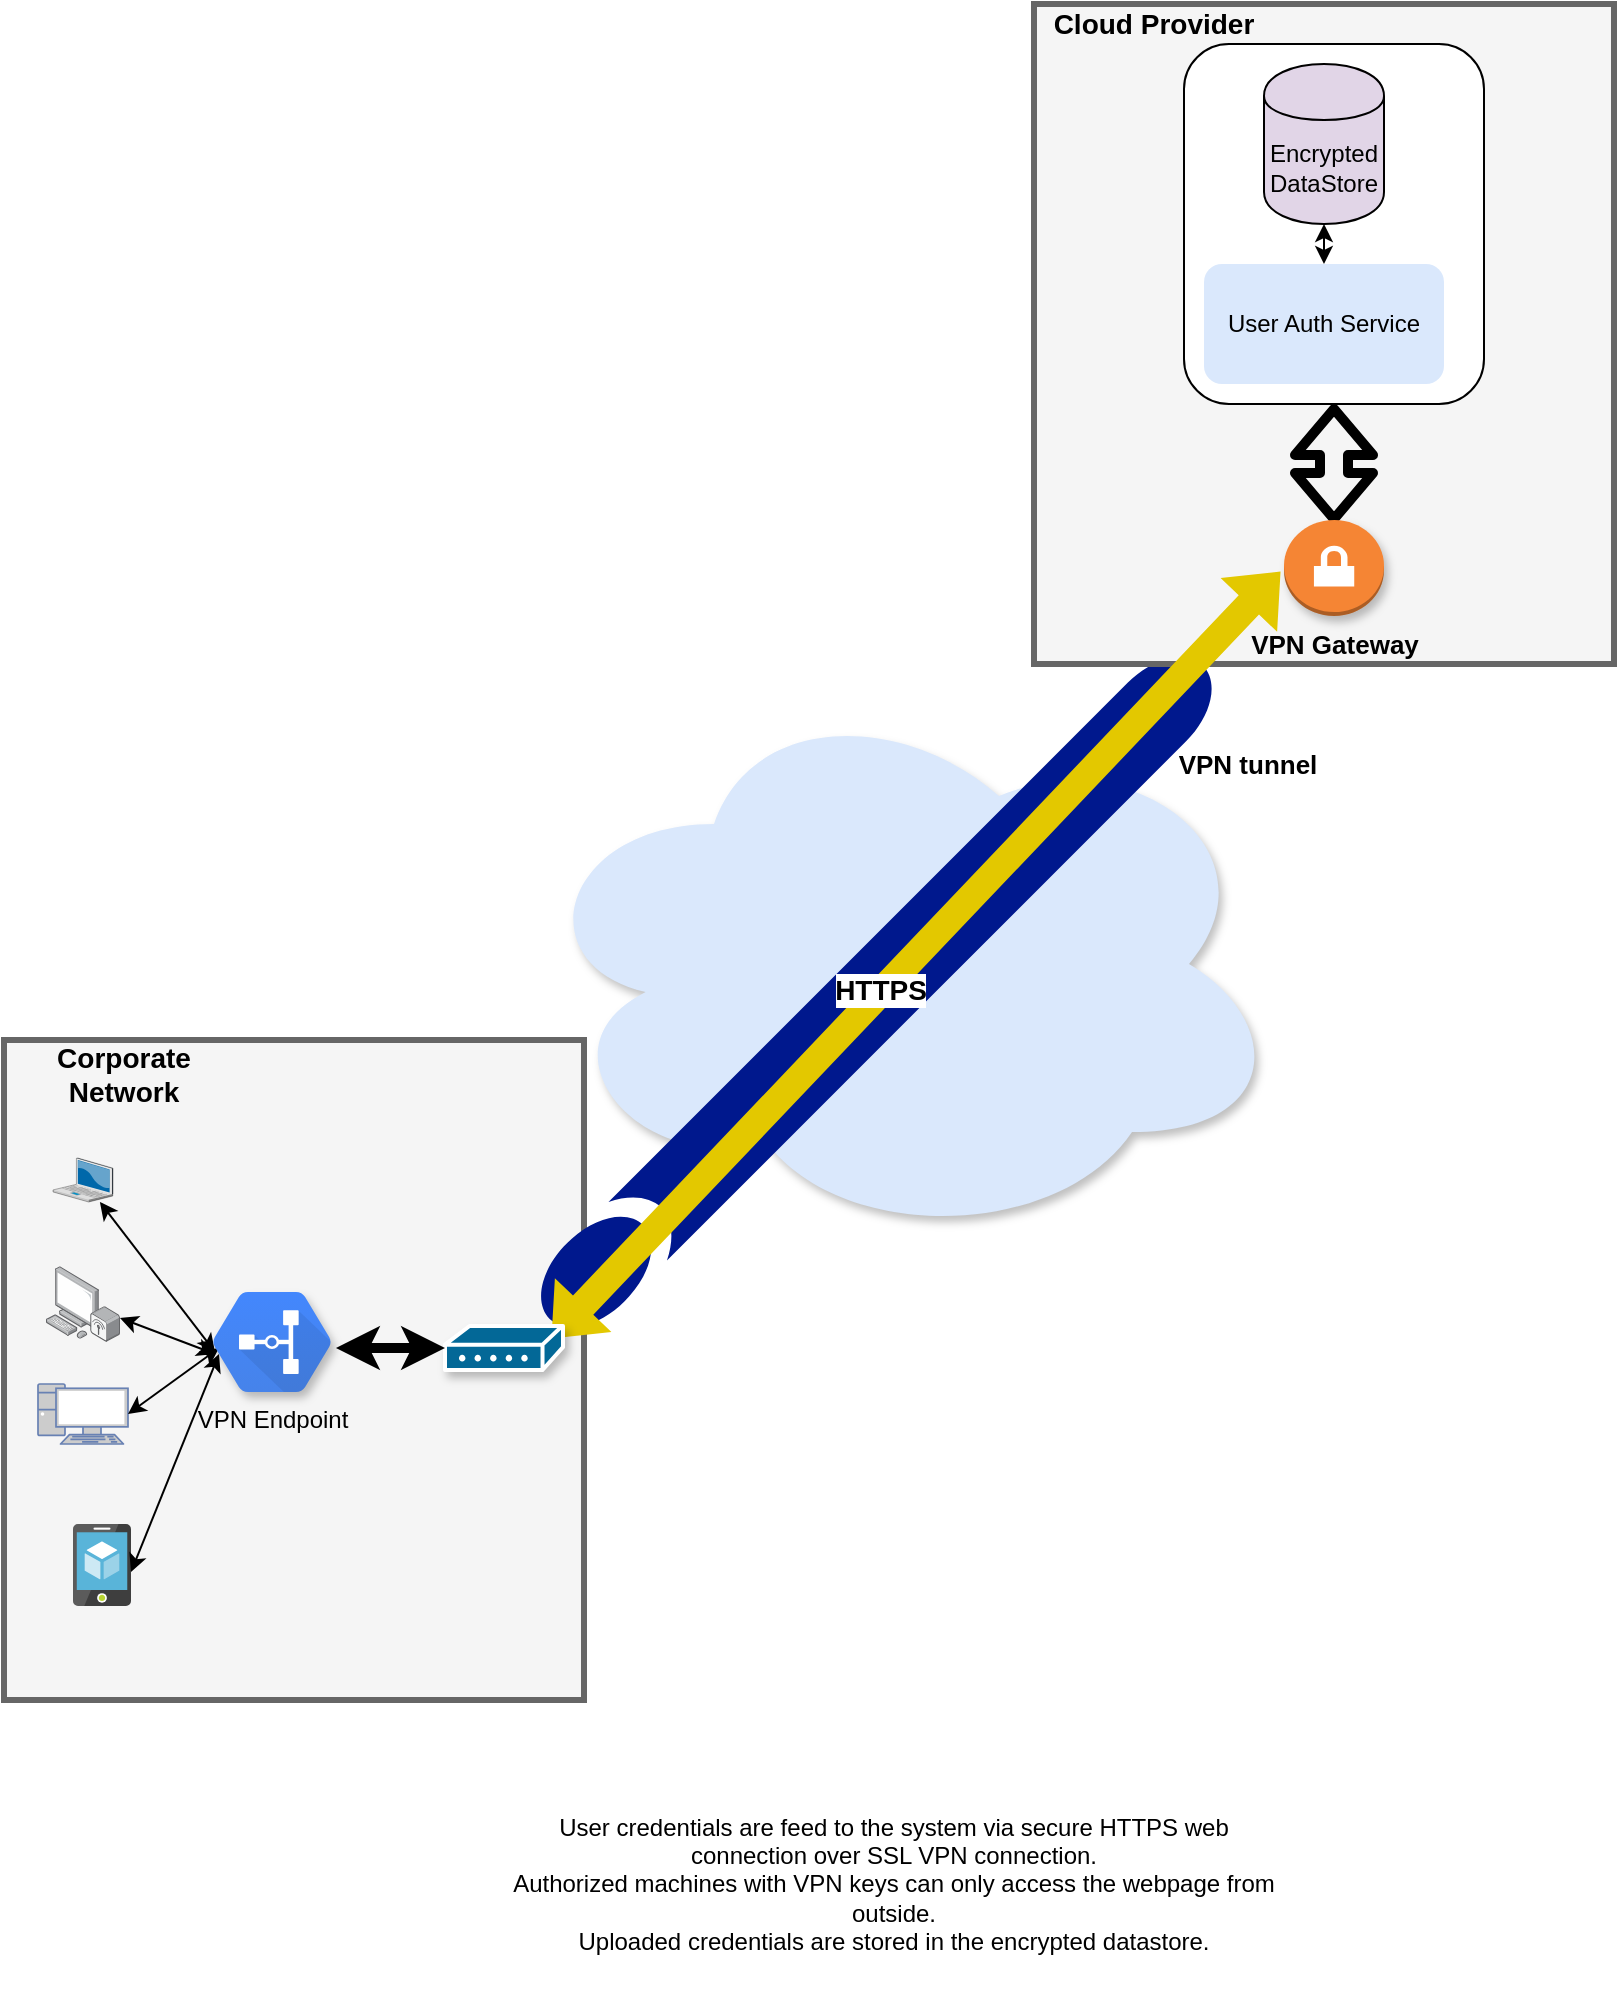 <mxfile version="11.1.4" type="github"><diagram id="UIRLdelBrUrJke44fouh" name="Page-1"><mxGraphModel dx="1629" dy="1133" grid="1" gridSize="10" guides="1" tooltips="1" connect="1" arrows="1" fold="1" page="1" pageScale="1" pageWidth="850" pageHeight="1100" math="0" shadow="0"><root><mxCell id="0"/><mxCell id="1" parent="0"/><mxCell id="cODZ5YMrCJ14PGYWL94o-12" value="" style="rounded=0;whiteSpace=wrap;html=1;strokeColor=#666666;fillColor=#f5f5f5;fontColor=#333333;align=left;strokeWidth=3;" parent="1" vertex="1"><mxGeometry x="30" y="538" width="290" height="330" as="geometry"/></mxCell><mxCell id="cODZ5YMrCJ14PGYWL94o-2" value="" style="ellipse;shape=cloud;whiteSpace=wrap;html=1;fillColor=#dae8fc;strokeColor=none;shadow=1;" parent="1" vertex="1"><mxGeometry x="290" y="360" width="380" height="280" as="geometry"/></mxCell><mxCell id="n8TWLcsBB6MimyClikat-7" value="" style="shadow=0;dashed=0;html=1;strokeColor=none;shape=mxgraph.mscae.general.tunnel;fillColor=#00188D;rotation=-45;" vertex="1" parent="1"><mxGeometry x="235" y="493" width="462" height="42" as="geometry"/></mxCell><mxCell id="cODZ5YMrCJ14PGYWL94o-8" value="" style="rounded=0;whiteSpace=wrap;html=1;strokeColor=#666666;fillColor=#f5f5f5;fontColor=#333333;align=left;strokeWidth=3;" parent="1" vertex="1"><mxGeometry x="545" y="20" width="290" height="330" as="geometry"/></mxCell><mxCell id="cODZ5YMrCJ14PGYWL94o-7" value="" style="rounded=1;whiteSpace=wrap;html=1;strokeColor=#000000;" parent="1" vertex="1"><mxGeometry x="620" y="40" width="150" height="180" as="geometry"/></mxCell><mxCell id="cODZ5YMrCJ14PGYWL94o-3" value="User Auth Service" style="rounded=1;whiteSpace=wrap;html=1;fillColor=#dae8fc;strokeColor=none;" parent="1" vertex="1"><mxGeometry x="630" y="150" width="120" height="60" as="geometry"/></mxCell><mxCell id="cODZ5YMrCJ14PGYWL94o-4" value="Encrypted DataStore" style="shape=cylinder;whiteSpace=wrap;html=1;boundedLbl=1;backgroundOutline=1;fillColor=#e1d5e7;strokeColor=#000000;" parent="1" vertex="1"><mxGeometry x="660" y="50" width="60" height="80" as="geometry"/></mxCell><mxCell id="cODZ5YMrCJ14PGYWL94o-5" value="" style="endArrow=classic;startArrow=classic;html=1;entryX=0.5;entryY=1;entryDx=0;entryDy=0;" parent="1" source="cODZ5YMrCJ14PGYWL94o-3" target="cODZ5YMrCJ14PGYWL94o-4" edge="1"><mxGeometry width="50" height="50" relative="1" as="geometry"><mxPoint x="460" y="440" as="sourcePoint"/><mxPoint x="510" y="390" as="targetPoint"/></mxGeometry></mxCell><mxCell id="cODZ5YMrCJ14PGYWL94o-9" value="&lt;b&gt;&lt;font style=&quot;font-size: 14px&quot;&gt;Cloud Provider&lt;/font&gt;&lt;/b&gt;" style="text;html=1;strokeColor=none;fillColor=none;align=center;verticalAlign=middle;whiteSpace=wrap;rounded=0;" parent="1" vertex="1"><mxGeometry x="545" y="20" width="120" height="20" as="geometry"/></mxCell><mxCell id="cODZ5YMrCJ14PGYWL94o-13" value="" style="verticalLabelPosition=bottom;aspect=fixed;html=1;verticalAlign=top;strokeColor=none;align=center;outlineConnect=0;shape=mxgraph.citrix.laptop_2;" parent="1" vertex="1"><mxGeometry x="54.5" y="597" width="30" height="22" as="geometry"/></mxCell><mxCell id="cODZ5YMrCJ14PGYWL94o-14" value="" style="points=[];aspect=fixed;html=1;align=center;shadow=0;dashed=0;image;image=img/lib/allied_telesis/computer_and_terminals/Personal_Computer_Wireless.svg;strokeColor=#000000;" parent="1" vertex="1"><mxGeometry x="51" y="651" width="37" height="38" as="geometry"/></mxCell><mxCell id="cODZ5YMrCJ14PGYWL94o-16" value="" style="fontColor=#0066CC;verticalAlign=top;verticalLabelPosition=bottom;labelPosition=center;align=center;html=1;outlineConnect=0;fillColor=#CCCCCC;strokeColor=#6881B3;gradientColor=none;gradientDirection=north;strokeWidth=2;shape=mxgraph.networks.pc;" parent="1" vertex="1"><mxGeometry x="47" y="710" width="45" height="30" as="geometry"/></mxCell><mxCell id="cODZ5YMrCJ14PGYWL94o-17" value="" style="aspect=fixed;html=1;perimeter=none;align=center;shadow=0;dashed=0;image;fontSize=12;image=img/lib/mscae/App_Service_Mobile_App.svg;strokeColor=#000000;" parent="1" vertex="1"><mxGeometry x="64.5" y="780" width="29" height="41" as="geometry"/></mxCell><mxCell id="cODZ5YMrCJ14PGYWL94o-19" value="&lt;b&gt;&lt;font style=&quot;font-size: 14px&quot;&gt;Corporate Network&lt;/font&gt;&lt;/b&gt;" style="text;html=1;strokeColor=none;fillColor=none;align=center;verticalAlign=middle;whiteSpace=wrap;rounded=0;" parent="1" vertex="1"><mxGeometry x="30" y="545" width="120" height="20" as="geometry"/></mxCell><mxCell id="cODZ5YMrCJ14PGYWL94o-20" value="" style="shape=flexArrow;endArrow=classic;startArrow=classic;html=1;entryX=0;entryY=0.5;entryDx=0;entryDy=0;fillColor=#e3c800;strokeColor=none;strokeWidth=5;entryPerimeter=0;exitX=0.873;exitY=0.364;exitDx=0;exitDy=0;exitPerimeter=0;" parent="1" source="n8TWLcsBB6MimyClikat-14" target="n8TWLcsBB6MimyClikat-5" edge="1"><mxGeometry width="50" height="50" relative="1" as="geometry"><mxPoint x="231.45" y="685" as="sourcePoint"/><mxPoint x="660" y="332.5" as="targetPoint"/></mxGeometry></mxCell><mxCell id="cODZ5YMrCJ14PGYWL94o-25" value="&lt;b&gt;&lt;font style=&quot;font-size: 14px&quot;&gt;HTTPS&lt;/font&gt;&lt;/b&gt;" style="text;html=1;resizable=0;points=[];align=center;verticalAlign=middle;labelBackgroundColor=#ffffff;" parent="cODZ5YMrCJ14PGYWL94o-20" vertex="1" connectable="0"><mxGeometry x="-0.093" y="2" relative="1" as="geometry"><mxPoint as="offset"/></mxGeometry></mxCell><mxCell id="cODZ5YMrCJ14PGYWL94o-21" value="" style="endArrow=classic;startArrow=classic;html=1;entryX=0.017;entryY=0.6;entryDx=0;entryDy=0;entryPerimeter=0;" parent="1" source="cODZ5YMrCJ14PGYWL94o-13" target="n8TWLcsBB6MimyClikat-12" edge="1"><mxGeometry width="50" height="50" relative="1" as="geometry"><mxPoint x="-15.5" y="940" as="sourcePoint"/><mxPoint x="144.5" y="695" as="targetPoint"/></mxGeometry></mxCell><mxCell id="cODZ5YMrCJ14PGYWL94o-22" value="" style="endArrow=classic;startArrow=classic;html=1;entryX=0.017;entryY=0.62;entryDx=0;entryDy=0;entryPerimeter=0;" parent="1" source="cODZ5YMrCJ14PGYWL94o-14" target="n8TWLcsBB6MimyClikat-12" edge="1"><mxGeometry width="50" height="50" relative="1" as="geometry"><mxPoint x="-15.5" y="940" as="sourcePoint"/><mxPoint x="144.5" y="695" as="targetPoint"/></mxGeometry></mxCell><mxCell id="cODZ5YMrCJ14PGYWL94o-24" value="" style="endArrow=classic;startArrow=classic;html=1;exitX=1;exitY=0.585;exitDx=0;exitDy=0;exitPerimeter=0;entryX=0.051;entryY=0.62;entryDx=0;entryDy=0;entryPerimeter=0;" parent="1" source="cODZ5YMrCJ14PGYWL94o-17" target="n8TWLcsBB6MimyClikat-12" edge="1"><mxGeometry width="50" height="50" relative="1" as="geometry"><mxPoint x="-15.5" y="940" as="sourcePoint"/><mxPoint x="144.5" y="695" as="targetPoint"/></mxGeometry></mxCell><mxCell id="cODZ5YMrCJ14PGYWL94o-28" value="" style="shape=flexArrow;endArrow=classic;startArrow=classic;html=1;strokeWidth=5;exitX=0.5;exitY=1;exitDx=0;exitDy=0;entryX=0.5;entryY=0.042;entryDx=0;entryDy=0;entryPerimeter=0;" parent="1" source="cODZ5YMrCJ14PGYWL94o-7" target="n8TWLcsBB6MimyClikat-5" edge="1"><mxGeometry width="50" height="50" relative="1" as="geometry"><mxPoint x="835" y="400" as="sourcePoint"/><mxPoint x="695" y="280" as="targetPoint"/></mxGeometry></mxCell><mxCell id="cODZ5YMrCJ14PGYWL94o-31" value="User credentials are feed to the system via secure HTTPS web connection over SSL VPN connection.&lt;br&gt;Authorized machines with VPN keys can only access the webpage from outside.&lt;br&gt;Uploaded credentials are stored in the encrypted datastore." style="text;html=1;strokeColor=none;fillColor=none;align=center;verticalAlign=middle;whiteSpace=wrap;rounded=0;shadow=1;" parent="1" vertex="1"><mxGeometry x="280" y="910" width="390" height="100" as="geometry"/></mxCell><mxCell id="n8TWLcsBB6MimyClikat-5" value="&lt;b&gt;&lt;font style=&quot;font-size: 13px&quot;&gt;VPN Gateway&lt;/font&gt;&lt;/b&gt;" style="outlineConnect=0;dashed=0;verticalLabelPosition=bottom;verticalAlign=top;align=center;html=1;shape=mxgraph.aws3.vpn_gateway;fillColor=#F58534;gradientColor=none;shadow=1;strokeColor=#000000;strokeWidth=3;" vertex="1" parent="1"><mxGeometry x="670" y="278" width="50" height="48" as="geometry"/></mxCell><mxCell id="n8TWLcsBB6MimyClikat-10" value="&lt;b&gt;&lt;font style=&quot;font-size: 13px&quot;&gt;VPN tunnel&lt;/font&gt;&lt;/b&gt;" style="text;html=1;strokeColor=none;fillColor=none;align=center;verticalAlign=middle;whiteSpace=wrap;rounded=0;shadow=1;" vertex="1" parent="1"><mxGeometry x="612" y="390" width="80" height="20" as="geometry"/></mxCell><mxCell id="n8TWLcsBB6MimyClikat-11" value="" style="endArrow=classic;startArrow=classic;html=1;exitX=1;exitY=0.5;exitDx=0;exitDy=0;exitPerimeter=0;entryX=0.051;entryY=0.56;entryDx=0;entryDy=0;entryPerimeter=0;" edge="1" parent="1" source="cODZ5YMrCJ14PGYWL94o-16" target="n8TWLcsBB6MimyClikat-12"><mxGeometry width="50" height="50" relative="1" as="geometry"><mxPoint x="92" y="725" as="sourcePoint"/><mxPoint x="147" y="705" as="targetPoint"/></mxGeometry></mxCell><mxCell id="n8TWLcsBB6MimyClikat-12" value="VPN Endpoint" style="shape=mxgraph.gcp.networking.cloud_vpn;html=1;fillColor=#4387FD;gradientColor=#4683EA;strokeColor=none;verticalLabelPosition=bottom;verticalAlign=top;align=center;shadow=1;" vertex="1" parent="1"><mxGeometry x="134.5" y="664" width="59" height="50" as="geometry"/></mxCell><mxCell id="n8TWLcsBB6MimyClikat-14" value="" style="shape=mxgraph.cisco.modems_and_phones.modem;html=1;dashed=0;fillColor=#036897;strokeColor=#ffffff;strokeWidth=2;verticalLabelPosition=bottom;verticalAlign=top;shadow=1;" vertex="1" parent="1"><mxGeometry x="250.5" y="681" width="59" height="22" as="geometry"/></mxCell><mxCell id="n8TWLcsBB6MimyClikat-15" value="" style="endArrow=classic;startArrow=classic;html=1;strokeWidth=5;exitX=1.042;exitY=0.56;exitDx=0;exitDy=0;exitPerimeter=0;entryX=0;entryY=0.5;entryDx=0;entryDy=0;entryPerimeter=0;" edge="1" parent="1" source="n8TWLcsBB6MimyClikat-12" target="n8TWLcsBB6MimyClikat-14"><mxGeometry width="50" height="50" relative="1" as="geometry"><mxPoint x="30" y="1080" as="sourcePoint"/><mxPoint x="80" y="1030" as="targetPoint"/></mxGeometry></mxCell></root></mxGraphModel></diagram></mxfile>